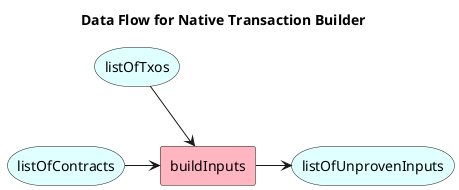 @startuml
title Data Flow for Native Transaction Builder
skinparam rectangle {
  BackgroundColor LightPink
}
skinparam storage {
  BackgroundColor LightCyan
}
storage listOfTxos
storage listOfContracts
rectangle buildInputs
storage listOfUnprovenInputs

listOfTxos -> buildInputs
listOfContracts -> buildInputs
buildInputs -> listOfUnprovenInputs

listOfTxos -[hidden]- listOfContracts
@enduml